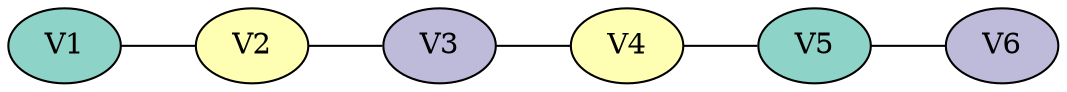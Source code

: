 graph colored {
node [style=filled colorscheme="set312"];
rankdir=RL;
V2--V1;
V3--V2;
V4--V3;
V5--V4;
V6--V5;
V1[fillcolor="1"];
V2[fillcolor="2"];
V3[fillcolor="3"];
V4[fillcolor="2"];
V5[fillcolor="1"];
V6[fillcolor="3"];
}